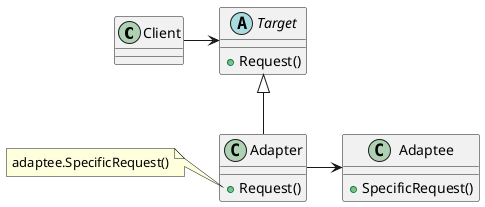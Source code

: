 @startuml

class Client
abstract class Target
class Adapter
class Adaptee

Client -right-> Target
Target <|-- Adapter
Adapter -right-> Adaptee

abstract class Target {
  +Request()
}
class Adapter {
  +Request()
}
class Adaptee {
  +SpecificRequest()
}

note left of Adapter::"Request"
  adaptee.SpecificRequest()
end note
@enduml
